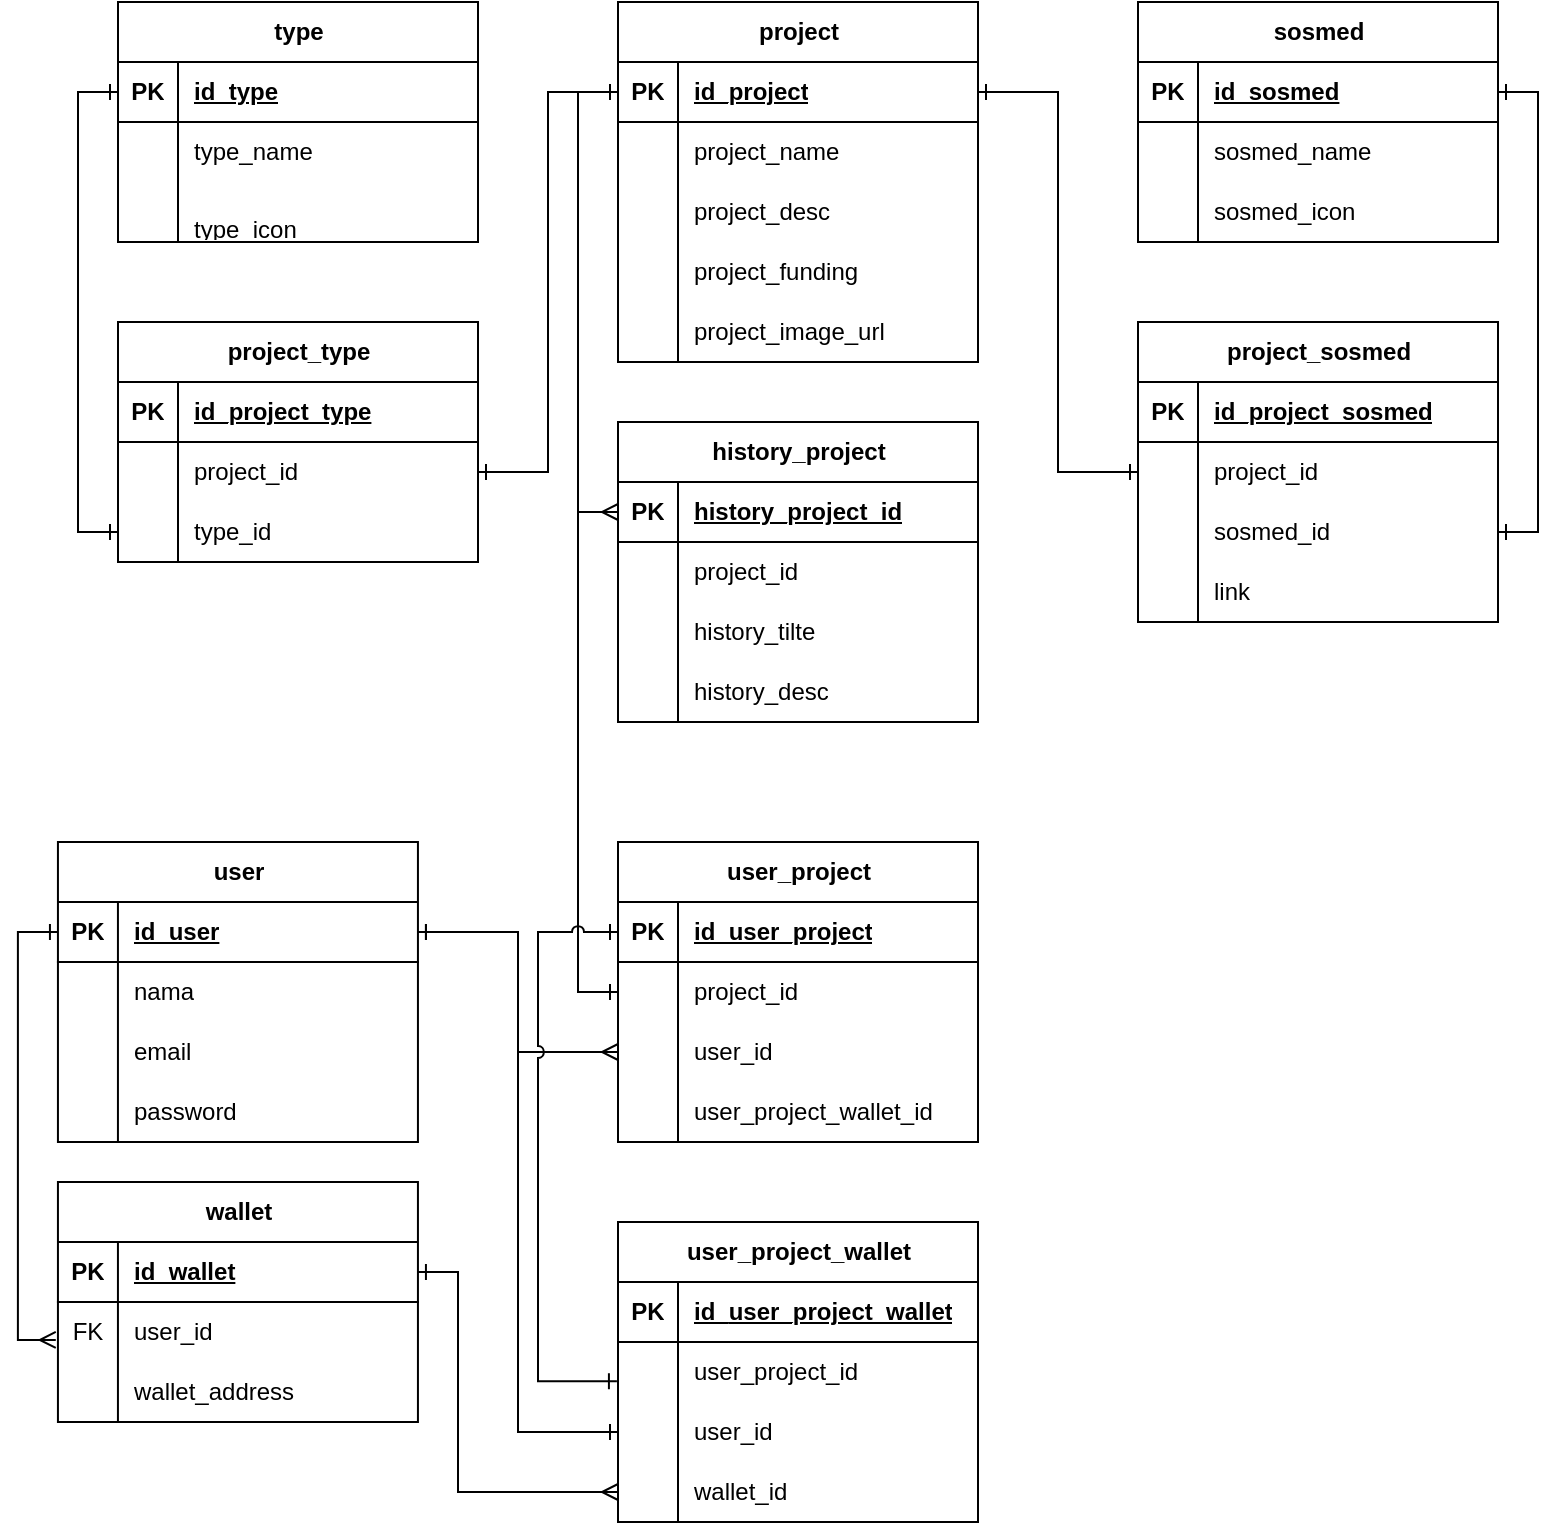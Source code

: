 <mxfile version="26.1.1">
  <diagram name="Halaman-1" id="tzuU3i71AYvVyrDE56m-">
    <mxGraphModel dx="3703" dy="1054" grid="1" gridSize="10" guides="1" tooltips="1" connect="1" arrows="1" fold="1" page="1" pageScale="1" pageWidth="827" pageHeight="1169" math="0" shadow="0">
      <root>
        <mxCell id="0" />
        <mxCell id="1" parent="0" />
        <mxCell id="-8yF8mF5HkJIsTYAXieN-9" value="user" style="shape=table;startSize=30;container=1;collapsible=1;childLayout=tableLayout;fixedRows=1;rowLines=0;fontStyle=1;align=center;resizeLast=1;html=1;" vertex="1" parent="1">
          <mxGeometry x="-970.03" y="460" width="180" height="150" as="geometry" />
        </mxCell>
        <mxCell id="-8yF8mF5HkJIsTYAXieN-10" value="" style="shape=tableRow;horizontal=0;startSize=0;swimlaneHead=0;swimlaneBody=0;fillColor=none;collapsible=0;dropTarget=0;points=[[0,0.5],[1,0.5]];portConstraint=eastwest;top=0;left=0;right=0;bottom=1;" vertex="1" parent="-8yF8mF5HkJIsTYAXieN-9">
          <mxGeometry y="30" width="180" height="30" as="geometry" />
        </mxCell>
        <mxCell id="-8yF8mF5HkJIsTYAXieN-11" value="PK" style="shape=partialRectangle;connectable=0;fillColor=none;top=0;left=0;bottom=0;right=0;fontStyle=1;overflow=hidden;whiteSpace=wrap;html=1;" vertex="1" parent="-8yF8mF5HkJIsTYAXieN-10">
          <mxGeometry width="30" height="30" as="geometry">
            <mxRectangle width="30" height="30" as="alternateBounds" />
          </mxGeometry>
        </mxCell>
        <mxCell id="-8yF8mF5HkJIsTYAXieN-12" value="id_user" style="shape=partialRectangle;connectable=0;fillColor=none;top=0;left=0;bottom=0;right=0;align=left;spacingLeft=6;fontStyle=5;overflow=hidden;whiteSpace=wrap;html=1;" vertex="1" parent="-8yF8mF5HkJIsTYAXieN-10">
          <mxGeometry x="30" width="150" height="30" as="geometry">
            <mxRectangle width="150" height="30" as="alternateBounds" />
          </mxGeometry>
        </mxCell>
        <mxCell id="-8yF8mF5HkJIsTYAXieN-13" value="" style="shape=tableRow;horizontal=0;startSize=0;swimlaneHead=0;swimlaneBody=0;fillColor=none;collapsible=0;dropTarget=0;points=[[0,0.5],[1,0.5]];portConstraint=eastwest;top=0;left=0;right=0;bottom=0;" vertex="1" parent="-8yF8mF5HkJIsTYAXieN-9">
          <mxGeometry y="60" width="180" height="30" as="geometry" />
        </mxCell>
        <mxCell id="-8yF8mF5HkJIsTYAXieN-14" value="" style="shape=partialRectangle;connectable=0;fillColor=none;top=0;left=0;bottom=0;right=0;editable=1;overflow=hidden;whiteSpace=wrap;html=1;" vertex="1" parent="-8yF8mF5HkJIsTYAXieN-13">
          <mxGeometry width="30" height="30" as="geometry">
            <mxRectangle width="30" height="30" as="alternateBounds" />
          </mxGeometry>
        </mxCell>
        <mxCell id="-8yF8mF5HkJIsTYAXieN-15" value="nama" style="shape=partialRectangle;connectable=0;fillColor=none;top=0;left=0;bottom=0;right=0;align=left;spacingLeft=6;overflow=hidden;whiteSpace=wrap;html=1;" vertex="1" parent="-8yF8mF5HkJIsTYAXieN-13">
          <mxGeometry x="30" width="150" height="30" as="geometry">
            <mxRectangle width="150" height="30" as="alternateBounds" />
          </mxGeometry>
        </mxCell>
        <mxCell id="-8yF8mF5HkJIsTYAXieN-16" value="" style="shape=tableRow;horizontal=0;startSize=0;swimlaneHead=0;swimlaneBody=0;fillColor=none;collapsible=0;dropTarget=0;points=[[0,0.5],[1,0.5]];portConstraint=eastwest;top=0;left=0;right=0;bottom=0;" vertex="1" parent="-8yF8mF5HkJIsTYAXieN-9">
          <mxGeometry y="90" width="180" height="30" as="geometry" />
        </mxCell>
        <mxCell id="-8yF8mF5HkJIsTYAXieN-17" value="" style="shape=partialRectangle;connectable=0;fillColor=none;top=0;left=0;bottom=0;right=0;editable=1;overflow=hidden;whiteSpace=wrap;html=1;" vertex="1" parent="-8yF8mF5HkJIsTYAXieN-16">
          <mxGeometry width="30" height="30" as="geometry">
            <mxRectangle width="30" height="30" as="alternateBounds" />
          </mxGeometry>
        </mxCell>
        <mxCell id="-8yF8mF5HkJIsTYAXieN-18" value="email" style="shape=partialRectangle;connectable=0;fillColor=none;top=0;left=0;bottom=0;right=0;align=left;spacingLeft=6;overflow=hidden;whiteSpace=wrap;html=1;" vertex="1" parent="-8yF8mF5HkJIsTYAXieN-16">
          <mxGeometry x="30" width="150" height="30" as="geometry">
            <mxRectangle width="150" height="30" as="alternateBounds" />
          </mxGeometry>
        </mxCell>
        <mxCell id="-8yF8mF5HkJIsTYAXieN-19" value="" style="shape=tableRow;horizontal=0;startSize=0;swimlaneHead=0;swimlaneBody=0;fillColor=none;collapsible=0;dropTarget=0;points=[[0,0.5],[1,0.5]];portConstraint=eastwest;top=0;left=0;right=0;bottom=0;" vertex="1" parent="-8yF8mF5HkJIsTYAXieN-9">
          <mxGeometry y="120" width="180" height="30" as="geometry" />
        </mxCell>
        <mxCell id="-8yF8mF5HkJIsTYAXieN-20" value="" style="shape=partialRectangle;connectable=0;fillColor=none;top=0;left=0;bottom=0;right=0;editable=1;overflow=hidden;whiteSpace=wrap;html=1;" vertex="1" parent="-8yF8mF5HkJIsTYAXieN-19">
          <mxGeometry width="30" height="30" as="geometry">
            <mxRectangle width="30" height="30" as="alternateBounds" />
          </mxGeometry>
        </mxCell>
        <mxCell id="-8yF8mF5HkJIsTYAXieN-21" value="password" style="shape=partialRectangle;connectable=0;fillColor=none;top=0;left=0;bottom=0;right=0;align=left;spacingLeft=6;overflow=hidden;whiteSpace=wrap;html=1;" vertex="1" parent="-8yF8mF5HkJIsTYAXieN-19">
          <mxGeometry x="30" width="150" height="30" as="geometry">
            <mxRectangle width="150" height="30" as="alternateBounds" />
          </mxGeometry>
        </mxCell>
        <mxCell id="-8yF8mF5HkJIsTYAXieN-48" value="history_project" style="shape=table;startSize=30;container=1;collapsible=1;childLayout=tableLayout;fixedRows=1;rowLines=0;fontStyle=1;align=center;resizeLast=1;html=1;" vertex="1" parent="1">
          <mxGeometry x="-690" y="250" width="180" height="150" as="geometry" />
        </mxCell>
        <mxCell id="-8yF8mF5HkJIsTYAXieN-49" value="" style="shape=tableRow;horizontal=0;startSize=0;swimlaneHead=0;swimlaneBody=0;fillColor=none;collapsible=0;dropTarget=0;points=[[0,0.5],[1,0.5]];portConstraint=eastwest;top=0;left=0;right=0;bottom=1;" vertex="1" parent="-8yF8mF5HkJIsTYAXieN-48">
          <mxGeometry y="30" width="180" height="30" as="geometry" />
        </mxCell>
        <mxCell id="-8yF8mF5HkJIsTYAXieN-50" value="PK" style="shape=partialRectangle;connectable=0;fillColor=none;top=0;left=0;bottom=0;right=0;fontStyle=1;overflow=hidden;whiteSpace=wrap;html=1;" vertex="1" parent="-8yF8mF5HkJIsTYAXieN-49">
          <mxGeometry width="30" height="30" as="geometry">
            <mxRectangle width="30" height="30" as="alternateBounds" />
          </mxGeometry>
        </mxCell>
        <mxCell id="-8yF8mF5HkJIsTYAXieN-51" value="history_project_id" style="shape=partialRectangle;connectable=0;fillColor=none;top=0;left=0;bottom=0;right=0;align=left;spacingLeft=6;fontStyle=5;overflow=hidden;whiteSpace=wrap;html=1;" vertex="1" parent="-8yF8mF5HkJIsTYAXieN-49">
          <mxGeometry x="30" width="150" height="30" as="geometry">
            <mxRectangle width="150" height="30" as="alternateBounds" />
          </mxGeometry>
        </mxCell>
        <mxCell id="-8yF8mF5HkJIsTYAXieN-52" value="" style="shape=tableRow;horizontal=0;startSize=0;swimlaneHead=0;swimlaneBody=0;fillColor=none;collapsible=0;dropTarget=0;points=[[0,0.5],[1,0.5]];portConstraint=eastwest;top=0;left=0;right=0;bottom=0;" vertex="1" parent="-8yF8mF5HkJIsTYAXieN-48">
          <mxGeometry y="60" width="180" height="30" as="geometry" />
        </mxCell>
        <mxCell id="-8yF8mF5HkJIsTYAXieN-53" value="" style="shape=partialRectangle;connectable=0;fillColor=none;top=0;left=0;bottom=0;right=0;editable=1;overflow=hidden;whiteSpace=wrap;html=1;" vertex="1" parent="-8yF8mF5HkJIsTYAXieN-52">
          <mxGeometry width="30" height="30" as="geometry">
            <mxRectangle width="30" height="30" as="alternateBounds" />
          </mxGeometry>
        </mxCell>
        <mxCell id="-8yF8mF5HkJIsTYAXieN-54" value="project_id" style="shape=partialRectangle;connectable=0;fillColor=none;top=0;left=0;bottom=0;right=0;align=left;spacingLeft=6;overflow=hidden;whiteSpace=wrap;html=1;" vertex="1" parent="-8yF8mF5HkJIsTYAXieN-52">
          <mxGeometry x="30" width="150" height="30" as="geometry">
            <mxRectangle width="150" height="30" as="alternateBounds" />
          </mxGeometry>
        </mxCell>
        <mxCell id="-8yF8mF5HkJIsTYAXieN-55" value="" style="shape=tableRow;horizontal=0;startSize=0;swimlaneHead=0;swimlaneBody=0;fillColor=none;collapsible=0;dropTarget=0;points=[[0,0.5],[1,0.5]];portConstraint=eastwest;top=0;left=0;right=0;bottom=0;" vertex="1" parent="-8yF8mF5HkJIsTYAXieN-48">
          <mxGeometry y="90" width="180" height="30" as="geometry" />
        </mxCell>
        <mxCell id="-8yF8mF5HkJIsTYAXieN-56" value="" style="shape=partialRectangle;connectable=0;fillColor=none;top=0;left=0;bottom=0;right=0;editable=1;overflow=hidden;whiteSpace=wrap;html=1;" vertex="1" parent="-8yF8mF5HkJIsTYAXieN-55">
          <mxGeometry width="30" height="30" as="geometry">
            <mxRectangle width="30" height="30" as="alternateBounds" />
          </mxGeometry>
        </mxCell>
        <mxCell id="-8yF8mF5HkJIsTYAXieN-57" value="history_tilte" style="shape=partialRectangle;connectable=0;fillColor=none;top=0;left=0;bottom=0;right=0;align=left;spacingLeft=6;overflow=hidden;whiteSpace=wrap;html=1;" vertex="1" parent="-8yF8mF5HkJIsTYAXieN-55">
          <mxGeometry x="30" width="150" height="30" as="geometry">
            <mxRectangle width="150" height="30" as="alternateBounds" />
          </mxGeometry>
        </mxCell>
        <mxCell id="-8yF8mF5HkJIsTYAXieN-58" value="" style="shape=tableRow;horizontal=0;startSize=0;swimlaneHead=0;swimlaneBody=0;fillColor=none;collapsible=0;dropTarget=0;points=[[0,0.5],[1,0.5]];portConstraint=eastwest;top=0;left=0;right=0;bottom=0;" vertex="1" parent="-8yF8mF5HkJIsTYAXieN-48">
          <mxGeometry y="120" width="180" height="30" as="geometry" />
        </mxCell>
        <mxCell id="-8yF8mF5HkJIsTYAXieN-59" value="" style="shape=partialRectangle;connectable=0;fillColor=none;top=0;left=0;bottom=0;right=0;editable=1;overflow=hidden;whiteSpace=wrap;html=1;" vertex="1" parent="-8yF8mF5HkJIsTYAXieN-58">
          <mxGeometry width="30" height="30" as="geometry">
            <mxRectangle width="30" height="30" as="alternateBounds" />
          </mxGeometry>
        </mxCell>
        <mxCell id="-8yF8mF5HkJIsTYAXieN-60" value="history_desc" style="shape=partialRectangle;connectable=0;fillColor=none;top=0;left=0;bottom=0;right=0;align=left;spacingLeft=6;overflow=hidden;whiteSpace=wrap;html=1;" vertex="1" parent="-8yF8mF5HkJIsTYAXieN-58">
          <mxGeometry x="30" width="150" height="30" as="geometry">
            <mxRectangle width="150" height="30" as="alternateBounds" />
          </mxGeometry>
        </mxCell>
        <mxCell id="-8yF8mF5HkJIsTYAXieN-61" style="edgeStyle=orthogonalEdgeStyle;rounded=0;orthogonalLoop=1;jettySize=auto;html=1;entryX=-0.006;entryY=0.633;entryDx=0;entryDy=0;entryPerimeter=0;startArrow=ERone;startFill=0;endArrow=ERmany;endFill=0;" edge="1" parent="1" source="-8yF8mF5HkJIsTYAXieN-10" target="-8yF8mF5HkJIsTYAXieN-26">
          <mxGeometry relative="1" as="geometry">
            <Array as="points">
              <mxPoint x="-990.03" y="505" />
              <mxPoint x="-990.03" y="709" />
            </Array>
          </mxGeometry>
        </mxCell>
        <mxCell id="-8yF8mF5HkJIsTYAXieN-22" value="wallet" style="shape=table;startSize=30;container=1;collapsible=1;childLayout=tableLayout;fixedRows=1;rowLines=0;fontStyle=1;align=center;resizeLast=1;html=1;" vertex="1" parent="1">
          <mxGeometry x="-970.03" y="630" width="180" height="120" as="geometry" />
        </mxCell>
        <mxCell id="-8yF8mF5HkJIsTYAXieN-23" value="" style="shape=tableRow;horizontal=0;startSize=0;swimlaneHead=0;swimlaneBody=0;fillColor=none;collapsible=0;dropTarget=0;points=[[0,0.5],[1,0.5]];portConstraint=eastwest;top=0;left=0;right=0;bottom=1;" vertex="1" parent="-8yF8mF5HkJIsTYAXieN-22">
          <mxGeometry y="30" width="180" height="30" as="geometry" />
        </mxCell>
        <mxCell id="-8yF8mF5HkJIsTYAXieN-24" value="PK" style="shape=partialRectangle;connectable=0;fillColor=none;top=0;left=0;bottom=0;right=0;fontStyle=1;overflow=hidden;whiteSpace=wrap;html=1;" vertex="1" parent="-8yF8mF5HkJIsTYAXieN-23">
          <mxGeometry width="30" height="30" as="geometry">
            <mxRectangle width="30" height="30" as="alternateBounds" />
          </mxGeometry>
        </mxCell>
        <mxCell id="-8yF8mF5HkJIsTYAXieN-25" value="id_wallet" style="shape=partialRectangle;connectable=0;fillColor=none;top=0;left=0;bottom=0;right=0;align=left;spacingLeft=6;fontStyle=5;overflow=hidden;whiteSpace=wrap;html=1;" vertex="1" parent="-8yF8mF5HkJIsTYAXieN-23">
          <mxGeometry x="30" width="150" height="30" as="geometry">
            <mxRectangle width="150" height="30" as="alternateBounds" />
          </mxGeometry>
        </mxCell>
        <mxCell id="-8yF8mF5HkJIsTYAXieN-26" value="" style="shape=tableRow;horizontal=0;startSize=0;swimlaneHead=0;swimlaneBody=0;fillColor=none;collapsible=0;dropTarget=0;points=[[0,0.5],[1,0.5]];portConstraint=eastwest;top=0;left=0;right=0;bottom=0;" vertex="1" parent="-8yF8mF5HkJIsTYAXieN-22">
          <mxGeometry y="60" width="180" height="30" as="geometry" />
        </mxCell>
        <mxCell id="-8yF8mF5HkJIsTYAXieN-27" value="FK" style="shape=partialRectangle;connectable=0;fillColor=none;top=0;left=0;bottom=0;right=0;editable=1;overflow=hidden;whiteSpace=wrap;html=1;" vertex="1" parent="-8yF8mF5HkJIsTYAXieN-26">
          <mxGeometry width="30" height="30" as="geometry">
            <mxRectangle width="30" height="30" as="alternateBounds" />
          </mxGeometry>
        </mxCell>
        <mxCell id="-8yF8mF5HkJIsTYAXieN-28" value="user_id" style="shape=partialRectangle;connectable=0;fillColor=none;top=0;left=0;bottom=0;right=0;align=left;spacingLeft=6;overflow=hidden;whiteSpace=wrap;html=1;" vertex="1" parent="-8yF8mF5HkJIsTYAXieN-26">
          <mxGeometry x="30" width="150" height="30" as="geometry">
            <mxRectangle width="150" height="30" as="alternateBounds" />
          </mxGeometry>
        </mxCell>
        <mxCell id="-8yF8mF5HkJIsTYAXieN-29" value="" style="shape=tableRow;horizontal=0;startSize=0;swimlaneHead=0;swimlaneBody=0;fillColor=none;collapsible=0;dropTarget=0;points=[[0,0.5],[1,0.5]];portConstraint=eastwest;top=0;left=0;right=0;bottom=0;" vertex="1" parent="-8yF8mF5HkJIsTYAXieN-22">
          <mxGeometry y="90" width="180" height="30" as="geometry" />
        </mxCell>
        <mxCell id="-8yF8mF5HkJIsTYAXieN-30" value="" style="shape=partialRectangle;connectable=0;fillColor=none;top=0;left=0;bottom=0;right=0;editable=1;overflow=hidden;whiteSpace=wrap;html=1;" vertex="1" parent="-8yF8mF5HkJIsTYAXieN-29">
          <mxGeometry width="30" height="30" as="geometry">
            <mxRectangle width="30" height="30" as="alternateBounds" />
          </mxGeometry>
        </mxCell>
        <mxCell id="-8yF8mF5HkJIsTYAXieN-31" value="wallet_address" style="shape=partialRectangle;connectable=0;fillColor=none;top=0;left=0;bottom=0;right=0;align=left;spacingLeft=6;overflow=hidden;whiteSpace=wrap;html=1;" vertex="1" parent="-8yF8mF5HkJIsTYAXieN-29">
          <mxGeometry x="30" width="150" height="30" as="geometry">
            <mxRectangle width="150" height="30" as="alternateBounds" />
          </mxGeometry>
        </mxCell>
        <mxCell id="-8yF8mF5HkJIsTYAXieN-62" value="user_project" style="shape=table;startSize=30;container=1;collapsible=1;childLayout=tableLayout;fixedRows=1;rowLines=0;fontStyle=1;align=center;resizeLast=1;html=1;" vertex="1" parent="1">
          <mxGeometry x="-690" y="460" width="180" height="150" as="geometry" />
        </mxCell>
        <mxCell id="-8yF8mF5HkJIsTYAXieN-63" value="" style="shape=tableRow;horizontal=0;startSize=0;swimlaneHead=0;swimlaneBody=0;fillColor=none;collapsible=0;dropTarget=0;points=[[0,0.5],[1,0.5]];portConstraint=eastwest;top=0;left=0;right=0;bottom=1;" vertex="1" parent="-8yF8mF5HkJIsTYAXieN-62">
          <mxGeometry y="30" width="180" height="30" as="geometry" />
        </mxCell>
        <mxCell id="-8yF8mF5HkJIsTYAXieN-64" value="PK" style="shape=partialRectangle;connectable=0;fillColor=none;top=0;left=0;bottom=0;right=0;fontStyle=1;overflow=hidden;whiteSpace=wrap;html=1;" vertex="1" parent="-8yF8mF5HkJIsTYAXieN-63">
          <mxGeometry width="30" height="30" as="geometry">
            <mxRectangle width="30" height="30" as="alternateBounds" />
          </mxGeometry>
        </mxCell>
        <mxCell id="-8yF8mF5HkJIsTYAXieN-65" value="id_user_project" style="shape=partialRectangle;connectable=0;fillColor=none;top=0;left=0;bottom=0;right=0;align=left;spacingLeft=6;fontStyle=5;overflow=hidden;whiteSpace=wrap;html=1;" vertex="1" parent="-8yF8mF5HkJIsTYAXieN-63">
          <mxGeometry x="30" width="150" height="30" as="geometry">
            <mxRectangle width="150" height="30" as="alternateBounds" />
          </mxGeometry>
        </mxCell>
        <mxCell id="-8yF8mF5HkJIsTYAXieN-66" value="" style="shape=tableRow;horizontal=0;startSize=0;swimlaneHead=0;swimlaneBody=0;fillColor=none;collapsible=0;dropTarget=0;points=[[0,0.5],[1,0.5]];portConstraint=eastwest;top=0;left=0;right=0;bottom=0;" vertex="1" parent="-8yF8mF5HkJIsTYAXieN-62">
          <mxGeometry y="60" width="180" height="30" as="geometry" />
        </mxCell>
        <mxCell id="-8yF8mF5HkJIsTYAXieN-67" value="" style="shape=partialRectangle;connectable=0;fillColor=none;top=0;left=0;bottom=0;right=0;editable=1;overflow=hidden;whiteSpace=wrap;html=1;" vertex="1" parent="-8yF8mF5HkJIsTYAXieN-66">
          <mxGeometry width="30" height="30" as="geometry">
            <mxRectangle width="30" height="30" as="alternateBounds" />
          </mxGeometry>
        </mxCell>
        <mxCell id="-8yF8mF5HkJIsTYAXieN-68" value="project_id" style="shape=partialRectangle;connectable=0;fillColor=none;top=0;left=0;bottom=0;right=0;align=left;spacingLeft=6;overflow=hidden;whiteSpace=wrap;html=1;" vertex="1" parent="-8yF8mF5HkJIsTYAXieN-66">
          <mxGeometry x="30" width="150" height="30" as="geometry">
            <mxRectangle width="150" height="30" as="alternateBounds" />
          </mxGeometry>
        </mxCell>
        <mxCell id="-8yF8mF5HkJIsTYAXieN-69" value="" style="shape=tableRow;horizontal=0;startSize=0;swimlaneHead=0;swimlaneBody=0;fillColor=none;collapsible=0;dropTarget=0;points=[[0,0.5],[1,0.5]];portConstraint=eastwest;top=0;left=0;right=0;bottom=0;" vertex="1" parent="-8yF8mF5HkJIsTYAXieN-62">
          <mxGeometry y="90" width="180" height="30" as="geometry" />
        </mxCell>
        <mxCell id="-8yF8mF5HkJIsTYAXieN-70" value="" style="shape=partialRectangle;connectable=0;fillColor=none;top=0;left=0;bottom=0;right=0;editable=1;overflow=hidden;whiteSpace=wrap;html=1;" vertex="1" parent="-8yF8mF5HkJIsTYAXieN-69">
          <mxGeometry width="30" height="30" as="geometry">
            <mxRectangle width="30" height="30" as="alternateBounds" />
          </mxGeometry>
        </mxCell>
        <mxCell id="-8yF8mF5HkJIsTYAXieN-71" value="user_id" style="shape=partialRectangle;connectable=0;fillColor=none;top=0;left=0;bottom=0;right=0;align=left;spacingLeft=6;overflow=hidden;whiteSpace=wrap;html=1;" vertex="1" parent="-8yF8mF5HkJIsTYAXieN-69">
          <mxGeometry x="30" width="150" height="30" as="geometry">
            <mxRectangle width="150" height="30" as="alternateBounds" />
          </mxGeometry>
        </mxCell>
        <mxCell id="-8yF8mF5HkJIsTYAXieN-72" value="" style="shape=tableRow;horizontal=0;startSize=0;swimlaneHead=0;swimlaneBody=0;fillColor=none;collapsible=0;dropTarget=0;points=[[0,0.5],[1,0.5]];portConstraint=eastwest;top=0;left=0;right=0;bottom=0;" vertex="1" parent="-8yF8mF5HkJIsTYAXieN-62">
          <mxGeometry y="120" width="180" height="30" as="geometry" />
        </mxCell>
        <mxCell id="-8yF8mF5HkJIsTYAXieN-73" value="" style="shape=partialRectangle;connectable=0;fillColor=none;top=0;left=0;bottom=0;right=0;editable=1;overflow=hidden;whiteSpace=wrap;html=1;" vertex="1" parent="-8yF8mF5HkJIsTYAXieN-72">
          <mxGeometry width="30" height="30" as="geometry">
            <mxRectangle width="30" height="30" as="alternateBounds" />
          </mxGeometry>
        </mxCell>
        <mxCell id="-8yF8mF5HkJIsTYAXieN-74" value="&lt;span style=&quot;text-align: center; text-wrap-mode: nowrap;&quot;&gt;user_project_wallet_id&lt;/span&gt;" style="shape=partialRectangle;connectable=0;fillColor=none;top=0;left=0;bottom=0;right=0;align=left;spacingLeft=6;overflow=hidden;whiteSpace=wrap;html=1;" vertex="1" parent="-8yF8mF5HkJIsTYAXieN-72">
          <mxGeometry x="30" width="150" height="30" as="geometry">
            <mxRectangle width="150" height="30" as="alternateBounds" />
          </mxGeometry>
        </mxCell>
        <mxCell id="-8yF8mF5HkJIsTYAXieN-75" value="type" style="shape=table;startSize=30;container=1;collapsible=1;childLayout=tableLayout;fixedRows=1;rowLines=0;fontStyle=1;align=center;resizeLast=1;html=1;" vertex="1" parent="1">
          <mxGeometry x="-940" y="40" width="180" height="120" as="geometry" />
        </mxCell>
        <mxCell id="-8yF8mF5HkJIsTYAXieN-76" value="" style="shape=tableRow;horizontal=0;startSize=0;swimlaneHead=0;swimlaneBody=0;fillColor=none;collapsible=0;dropTarget=0;points=[[0,0.5],[1,0.5]];portConstraint=eastwest;top=0;left=0;right=0;bottom=1;" vertex="1" parent="-8yF8mF5HkJIsTYAXieN-75">
          <mxGeometry y="30" width="180" height="30" as="geometry" />
        </mxCell>
        <mxCell id="-8yF8mF5HkJIsTYAXieN-77" value="PK" style="shape=partialRectangle;connectable=0;fillColor=none;top=0;left=0;bottom=0;right=0;fontStyle=1;overflow=hidden;whiteSpace=wrap;html=1;" vertex="1" parent="-8yF8mF5HkJIsTYAXieN-76">
          <mxGeometry width="30" height="30" as="geometry">
            <mxRectangle width="30" height="30" as="alternateBounds" />
          </mxGeometry>
        </mxCell>
        <mxCell id="-8yF8mF5HkJIsTYAXieN-78" value="id_type" style="shape=partialRectangle;connectable=0;fillColor=none;top=0;left=0;bottom=0;right=0;align=left;spacingLeft=6;fontStyle=5;overflow=hidden;whiteSpace=wrap;html=1;" vertex="1" parent="-8yF8mF5HkJIsTYAXieN-76">
          <mxGeometry x="30" width="150" height="30" as="geometry">
            <mxRectangle width="150" height="30" as="alternateBounds" />
          </mxGeometry>
        </mxCell>
        <mxCell id="-8yF8mF5HkJIsTYAXieN-79" value="" style="shape=tableRow;horizontal=0;startSize=0;swimlaneHead=0;swimlaneBody=0;fillColor=none;collapsible=0;dropTarget=0;points=[[0,0.5],[1,0.5]];portConstraint=eastwest;top=0;left=0;right=0;bottom=0;" vertex="1" parent="-8yF8mF5HkJIsTYAXieN-75">
          <mxGeometry y="60" width="180" height="30" as="geometry" />
        </mxCell>
        <mxCell id="-8yF8mF5HkJIsTYAXieN-80" value="" style="shape=partialRectangle;connectable=0;fillColor=none;top=0;left=0;bottom=0;right=0;editable=1;overflow=hidden;whiteSpace=wrap;html=1;" vertex="1" parent="-8yF8mF5HkJIsTYAXieN-79">
          <mxGeometry width="30" height="30" as="geometry">
            <mxRectangle width="30" height="30" as="alternateBounds" />
          </mxGeometry>
        </mxCell>
        <mxCell id="-8yF8mF5HkJIsTYAXieN-81" value="type_name" style="shape=partialRectangle;connectable=0;fillColor=none;top=0;left=0;bottom=0;right=0;align=left;spacingLeft=6;overflow=hidden;whiteSpace=wrap;html=1;" vertex="1" parent="-8yF8mF5HkJIsTYAXieN-79">
          <mxGeometry x="30" width="150" height="30" as="geometry">
            <mxRectangle width="150" height="30" as="alternateBounds" />
          </mxGeometry>
        </mxCell>
        <mxCell id="-8yF8mF5HkJIsTYAXieN-82" value="" style="shape=tableRow;horizontal=0;startSize=0;swimlaneHead=0;swimlaneBody=0;fillColor=none;collapsible=0;dropTarget=0;points=[[0,0.5],[1,0.5]];portConstraint=eastwest;top=0;left=0;right=0;bottom=0;" vertex="1" parent="-8yF8mF5HkJIsTYAXieN-75">
          <mxGeometry y="90" width="180" height="30" as="geometry" />
        </mxCell>
        <mxCell id="-8yF8mF5HkJIsTYAXieN-83" value="" style="shape=partialRectangle;connectable=0;fillColor=none;top=0;left=0;bottom=0;right=0;editable=1;overflow=hidden;whiteSpace=wrap;html=1;" vertex="1" parent="-8yF8mF5HkJIsTYAXieN-82">
          <mxGeometry width="30" height="30" as="geometry">
            <mxRectangle width="30" height="30" as="alternateBounds" />
          </mxGeometry>
        </mxCell>
        <mxCell id="-8yF8mF5HkJIsTYAXieN-84" value="&lt;div&gt;&lt;br&gt;&lt;/div&gt;type_icon" style="shape=partialRectangle;connectable=0;fillColor=none;top=0;left=0;bottom=0;right=0;align=left;spacingLeft=6;overflow=hidden;whiteSpace=wrap;html=1;" vertex="1" parent="-8yF8mF5HkJIsTYAXieN-82">
          <mxGeometry x="30" width="150" height="30" as="geometry">
            <mxRectangle width="150" height="30" as="alternateBounds" />
          </mxGeometry>
        </mxCell>
        <mxCell id="-8yF8mF5HkJIsTYAXieN-35" value="project" style="shape=table;startSize=30;container=1;collapsible=1;childLayout=tableLayout;fixedRows=1;rowLines=0;fontStyle=1;align=center;resizeLast=1;html=1;" vertex="1" parent="1">
          <mxGeometry x="-690" y="40" width="180" height="180" as="geometry" />
        </mxCell>
        <mxCell id="-8yF8mF5HkJIsTYAXieN-36" value="" style="shape=tableRow;horizontal=0;startSize=0;swimlaneHead=0;swimlaneBody=0;fillColor=none;collapsible=0;dropTarget=0;points=[[0,0.5],[1,0.5]];portConstraint=eastwest;top=0;left=0;right=0;bottom=1;" vertex="1" parent="-8yF8mF5HkJIsTYAXieN-35">
          <mxGeometry y="30" width="180" height="30" as="geometry" />
        </mxCell>
        <mxCell id="-8yF8mF5HkJIsTYAXieN-37" value="PK" style="shape=partialRectangle;connectable=0;fillColor=none;top=0;left=0;bottom=0;right=0;fontStyle=1;overflow=hidden;whiteSpace=wrap;html=1;" vertex="1" parent="-8yF8mF5HkJIsTYAXieN-36">
          <mxGeometry width="30" height="30" as="geometry">
            <mxRectangle width="30" height="30" as="alternateBounds" />
          </mxGeometry>
        </mxCell>
        <mxCell id="-8yF8mF5HkJIsTYAXieN-38" value="id_project" style="shape=partialRectangle;connectable=0;fillColor=none;top=0;left=0;bottom=0;right=0;align=left;spacingLeft=6;fontStyle=5;overflow=hidden;whiteSpace=wrap;html=1;" vertex="1" parent="-8yF8mF5HkJIsTYAXieN-36">
          <mxGeometry x="30" width="150" height="30" as="geometry">
            <mxRectangle width="150" height="30" as="alternateBounds" />
          </mxGeometry>
        </mxCell>
        <mxCell id="-8yF8mF5HkJIsTYAXieN-39" value="" style="shape=tableRow;horizontal=0;startSize=0;swimlaneHead=0;swimlaneBody=0;fillColor=none;collapsible=0;dropTarget=0;points=[[0,0.5],[1,0.5]];portConstraint=eastwest;top=0;left=0;right=0;bottom=0;" vertex="1" parent="-8yF8mF5HkJIsTYAXieN-35">
          <mxGeometry y="60" width="180" height="30" as="geometry" />
        </mxCell>
        <mxCell id="-8yF8mF5HkJIsTYAXieN-40" value="" style="shape=partialRectangle;connectable=0;fillColor=none;top=0;left=0;bottom=0;right=0;editable=1;overflow=hidden;whiteSpace=wrap;html=1;" vertex="1" parent="-8yF8mF5HkJIsTYAXieN-39">
          <mxGeometry width="30" height="30" as="geometry">
            <mxRectangle width="30" height="30" as="alternateBounds" />
          </mxGeometry>
        </mxCell>
        <mxCell id="-8yF8mF5HkJIsTYAXieN-41" value="project_name" style="shape=partialRectangle;connectable=0;fillColor=none;top=0;left=0;bottom=0;right=0;align=left;spacingLeft=6;overflow=hidden;whiteSpace=wrap;html=1;" vertex="1" parent="-8yF8mF5HkJIsTYAXieN-39">
          <mxGeometry x="30" width="150" height="30" as="geometry">
            <mxRectangle width="150" height="30" as="alternateBounds" />
          </mxGeometry>
        </mxCell>
        <mxCell id="-8yF8mF5HkJIsTYAXieN-147" value="" style="shape=tableRow;horizontal=0;startSize=0;swimlaneHead=0;swimlaneBody=0;fillColor=none;collapsible=0;dropTarget=0;points=[[0,0.5],[1,0.5]];portConstraint=eastwest;top=0;left=0;right=0;bottom=0;" vertex="1" parent="-8yF8mF5HkJIsTYAXieN-35">
          <mxGeometry y="90" width="180" height="30" as="geometry" />
        </mxCell>
        <mxCell id="-8yF8mF5HkJIsTYAXieN-148" value="" style="shape=partialRectangle;connectable=0;fillColor=none;top=0;left=0;bottom=0;right=0;editable=1;overflow=hidden;whiteSpace=wrap;html=1;" vertex="1" parent="-8yF8mF5HkJIsTYAXieN-147">
          <mxGeometry width="30" height="30" as="geometry">
            <mxRectangle width="30" height="30" as="alternateBounds" />
          </mxGeometry>
        </mxCell>
        <mxCell id="-8yF8mF5HkJIsTYAXieN-149" value="project_desc" style="shape=partialRectangle;connectable=0;fillColor=none;top=0;left=0;bottom=0;right=0;align=left;spacingLeft=6;overflow=hidden;whiteSpace=wrap;html=1;" vertex="1" parent="-8yF8mF5HkJIsTYAXieN-147">
          <mxGeometry x="30" width="150" height="30" as="geometry">
            <mxRectangle width="150" height="30" as="alternateBounds" />
          </mxGeometry>
        </mxCell>
        <mxCell id="-8yF8mF5HkJIsTYAXieN-45" value="" style="shape=tableRow;horizontal=0;startSize=0;swimlaneHead=0;swimlaneBody=0;fillColor=none;collapsible=0;dropTarget=0;points=[[0,0.5],[1,0.5]];portConstraint=eastwest;top=0;left=0;right=0;bottom=0;" vertex="1" parent="-8yF8mF5HkJIsTYAXieN-35">
          <mxGeometry y="120" width="180" height="30" as="geometry" />
        </mxCell>
        <mxCell id="-8yF8mF5HkJIsTYAXieN-46" value="" style="shape=partialRectangle;connectable=0;fillColor=none;top=0;left=0;bottom=0;right=0;editable=1;overflow=hidden;whiteSpace=wrap;html=1;" vertex="1" parent="-8yF8mF5HkJIsTYAXieN-45">
          <mxGeometry width="30" height="30" as="geometry">
            <mxRectangle width="30" height="30" as="alternateBounds" />
          </mxGeometry>
        </mxCell>
        <mxCell id="-8yF8mF5HkJIsTYAXieN-47" value="project_funding" style="shape=partialRectangle;connectable=0;fillColor=none;top=0;left=0;bottom=0;right=0;align=left;spacingLeft=6;overflow=hidden;whiteSpace=wrap;html=1;" vertex="1" parent="-8yF8mF5HkJIsTYAXieN-45">
          <mxGeometry x="30" width="150" height="30" as="geometry">
            <mxRectangle width="150" height="30" as="alternateBounds" />
          </mxGeometry>
        </mxCell>
        <mxCell id="-8yF8mF5HkJIsTYAXieN-139" value="" style="shape=tableRow;horizontal=0;startSize=0;swimlaneHead=0;swimlaneBody=0;fillColor=none;collapsible=0;dropTarget=0;points=[[0,0.5],[1,0.5]];portConstraint=eastwest;top=0;left=0;right=0;bottom=0;" vertex="1" parent="-8yF8mF5HkJIsTYAXieN-35">
          <mxGeometry y="150" width="180" height="30" as="geometry" />
        </mxCell>
        <mxCell id="-8yF8mF5HkJIsTYAXieN-140" value="" style="shape=partialRectangle;connectable=0;fillColor=none;top=0;left=0;bottom=0;right=0;editable=1;overflow=hidden;whiteSpace=wrap;html=1;" vertex="1" parent="-8yF8mF5HkJIsTYAXieN-139">
          <mxGeometry width="30" height="30" as="geometry">
            <mxRectangle width="30" height="30" as="alternateBounds" />
          </mxGeometry>
        </mxCell>
        <mxCell id="-8yF8mF5HkJIsTYAXieN-141" value="project_image_url" style="shape=partialRectangle;connectable=0;fillColor=none;top=0;left=0;bottom=0;right=0;align=left;spacingLeft=6;overflow=hidden;whiteSpace=wrap;html=1;" vertex="1" parent="-8yF8mF5HkJIsTYAXieN-139">
          <mxGeometry x="30" width="150" height="30" as="geometry">
            <mxRectangle width="150" height="30" as="alternateBounds" />
          </mxGeometry>
        </mxCell>
        <mxCell id="-8yF8mF5HkJIsTYAXieN-88" value="sosmed" style="shape=table;startSize=30;container=1;collapsible=1;childLayout=tableLayout;fixedRows=1;rowLines=0;fontStyle=1;align=center;resizeLast=1;html=1;" vertex="1" parent="1">
          <mxGeometry x="-430" y="40" width="180" height="120" as="geometry" />
        </mxCell>
        <mxCell id="-8yF8mF5HkJIsTYAXieN-89" value="" style="shape=tableRow;horizontal=0;startSize=0;swimlaneHead=0;swimlaneBody=0;fillColor=none;collapsible=0;dropTarget=0;points=[[0,0.5],[1,0.5]];portConstraint=eastwest;top=0;left=0;right=0;bottom=1;" vertex="1" parent="-8yF8mF5HkJIsTYAXieN-88">
          <mxGeometry y="30" width="180" height="30" as="geometry" />
        </mxCell>
        <mxCell id="-8yF8mF5HkJIsTYAXieN-90" value="PK" style="shape=partialRectangle;connectable=0;fillColor=none;top=0;left=0;bottom=0;right=0;fontStyle=1;overflow=hidden;whiteSpace=wrap;html=1;" vertex="1" parent="-8yF8mF5HkJIsTYAXieN-89">
          <mxGeometry width="30" height="30" as="geometry">
            <mxRectangle width="30" height="30" as="alternateBounds" />
          </mxGeometry>
        </mxCell>
        <mxCell id="-8yF8mF5HkJIsTYAXieN-91" value="id_sosmed" style="shape=partialRectangle;connectable=0;fillColor=none;top=0;left=0;bottom=0;right=0;align=left;spacingLeft=6;fontStyle=5;overflow=hidden;whiteSpace=wrap;html=1;" vertex="1" parent="-8yF8mF5HkJIsTYAXieN-89">
          <mxGeometry x="30" width="150" height="30" as="geometry">
            <mxRectangle width="150" height="30" as="alternateBounds" />
          </mxGeometry>
        </mxCell>
        <mxCell id="-8yF8mF5HkJIsTYAXieN-92" value="" style="shape=tableRow;horizontal=0;startSize=0;swimlaneHead=0;swimlaneBody=0;fillColor=none;collapsible=0;dropTarget=0;points=[[0,0.5],[1,0.5]];portConstraint=eastwest;top=0;left=0;right=0;bottom=0;" vertex="1" parent="-8yF8mF5HkJIsTYAXieN-88">
          <mxGeometry y="60" width="180" height="30" as="geometry" />
        </mxCell>
        <mxCell id="-8yF8mF5HkJIsTYAXieN-93" value="" style="shape=partialRectangle;connectable=0;fillColor=none;top=0;left=0;bottom=0;right=0;editable=1;overflow=hidden;whiteSpace=wrap;html=1;" vertex="1" parent="-8yF8mF5HkJIsTYAXieN-92">
          <mxGeometry width="30" height="30" as="geometry">
            <mxRectangle width="30" height="30" as="alternateBounds" />
          </mxGeometry>
        </mxCell>
        <mxCell id="-8yF8mF5HkJIsTYAXieN-94" value="sosmed_name" style="shape=partialRectangle;connectable=0;fillColor=none;top=0;left=0;bottom=0;right=0;align=left;spacingLeft=6;overflow=hidden;whiteSpace=wrap;html=1;" vertex="1" parent="-8yF8mF5HkJIsTYAXieN-92">
          <mxGeometry x="30" width="150" height="30" as="geometry">
            <mxRectangle width="150" height="30" as="alternateBounds" />
          </mxGeometry>
        </mxCell>
        <mxCell id="-8yF8mF5HkJIsTYAXieN-95" value="" style="shape=tableRow;horizontal=0;startSize=0;swimlaneHead=0;swimlaneBody=0;fillColor=none;collapsible=0;dropTarget=0;points=[[0,0.5],[1,0.5]];portConstraint=eastwest;top=0;left=0;right=0;bottom=0;" vertex="1" parent="-8yF8mF5HkJIsTYAXieN-88">
          <mxGeometry y="90" width="180" height="30" as="geometry" />
        </mxCell>
        <mxCell id="-8yF8mF5HkJIsTYAXieN-96" value="" style="shape=partialRectangle;connectable=0;fillColor=none;top=0;left=0;bottom=0;right=0;editable=1;overflow=hidden;whiteSpace=wrap;html=1;" vertex="1" parent="-8yF8mF5HkJIsTYAXieN-95">
          <mxGeometry width="30" height="30" as="geometry">
            <mxRectangle width="30" height="30" as="alternateBounds" />
          </mxGeometry>
        </mxCell>
        <mxCell id="-8yF8mF5HkJIsTYAXieN-97" value="sosmed_icon" style="shape=partialRectangle;connectable=0;fillColor=none;top=0;left=0;bottom=0;right=0;align=left;spacingLeft=6;overflow=hidden;whiteSpace=wrap;html=1;" vertex="1" parent="-8yF8mF5HkJIsTYAXieN-95">
          <mxGeometry x="30" width="150" height="30" as="geometry">
            <mxRectangle width="150" height="30" as="alternateBounds" />
          </mxGeometry>
        </mxCell>
        <mxCell id="-8yF8mF5HkJIsTYAXieN-98" value="project_sosmed" style="shape=table;startSize=30;container=1;collapsible=1;childLayout=tableLayout;fixedRows=1;rowLines=0;fontStyle=1;align=center;resizeLast=1;html=1;" vertex="1" parent="1">
          <mxGeometry x="-430" y="200" width="180" height="150" as="geometry" />
        </mxCell>
        <mxCell id="-8yF8mF5HkJIsTYAXieN-99" value="" style="shape=tableRow;horizontal=0;startSize=0;swimlaneHead=0;swimlaneBody=0;fillColor=none;collapsible=0;dropTarget=0;points=[[0,0.5],[1,0.5]];portConstraint=eastwest;top=0;left=0;right=0;bottom=1;" vertex="1" parent="-8yF8mF5HkJIsTYAXieN-98">
          <mxGeometry y="30" width="180" height="30" as="geometry" />
        </mxCell>
        <mxCell id="-8yF8mF5HkJIsTYAXieN-100" value="PK" style="shape=partialRectangle;connectable=0;fillColor=none;top=0;left=0;bottom=0;right=0;fontStyle=1;overflow=hidden;whiteSpace=wrap;html=1;" vertex="1" parent="-8yF8mF5HkJIsTYAXieN-99">
          <mxGeometry width="30" height="30" as="geometry">
            <mxRectangle width="30" height="30" as="alternateBounds" />
          </mxGeometry>
        </mxCell>
        <mxCell id="-8yF8mF5HkJIsTYAXieN-101" value="id_project_sosmed" style="shape=partialRectangle;connectable=0;fillColor=none;top=0;left=0;bottom=0;right=0;align=left;spacingLeft=6;fontStyle=5;overflow=hidden;whiteSpace=wrap;html=1;" vertex="1" parent="-8yF8mF5HkJIsTYAXieN-99">
          <mxGeometry x="30" width="150" height="30" as="geometry">
            <mxRectangle width="150" height="30" as="alternateBounds" />
          </mxGeometry>
        </mxCell>
        <mxCell id="-8yF8mF5HkJIsTYAXieN-102" value="" style="shape=tableRow;horizontal=0;startSize=0;swimlaneHead=0;swimlaneBody=0;fillColor=none;collapsible=0;dropTarget=0;points=[[0,0.5],[1,0.5]];portConstraint=eastwest;top=0;left=0;right=0;bottom=0;" vertex="1" parent="-8yF8mF5HkJIsTYAXieN-98">
          <mxGeometry y="60" width="180" height="30" as="geometry" />
        </mxCell>
        <mxCell id="-8yF8mF5HkJIsTYAXieN-103" value="" style="shape=partialRectangle;connectable=0;fillColor=none;top=0;left=0;bottom=0;right=0;editable=1;overflow=hidden;whiteSpace=wrap;html=1;" vertex="1" parent="-8yF8mF5HkJIsTYAXieN-102">
          <mxGeometry width="30" height="30" as="geometry">
            <mxRectangle width="30" height="30" as="alternateBounds" />
          </mxGeometry>
        </mxCell>
        <mxCell id="-8yF8mF5HkJIsTYAXieN-104" value="project_id" style="shape=partialRectangle;connectable=0;fillColor=none;top=0;left=0;bottom=0;right=0;align=left;spacingLeft=6;overflow=hidden;whiteSpace=wrap;html=1;" vertex="1" parent="-8yF8mF5HkJIsTYAXieN-102">
          <mxGeometry x="30" width="150" height="30" as="geometry">
            <mxRectangle width="150" height="30" as="alternateBounds" />
          </mxGeometry>
        </mxCell>
        <mxCell id="-8yF8mF5HkJIsTYAXieN-105" value="" style="shape=tableRow;horizontal=0;startSize=0;swimlaneHead=0;swimlaneBody=0;fillColor=none;collapsible=0;dropTarget=0;points=[[0,0.5],[1,0.5]];portConstraint=eastwest;top=0;left=0;right=0;bottom=0;" vertex="1" parent="-8yF8mF5HkJIsTYAXieN-98">
          <mxGeometry y="90" width="180" height="30" as="geometry" />
        </mxCell>
        <mxCell id="-8yF8mF5HkJIsTYAXieN-106" value="" style="shape=partialRectangle;connectable=0;fillColor=none;top=0;left=0;bottom=0;right=0;editable=1;overflow=hidden;whiteSpace=wrap;html=1;" vertex="1" parent="-8yF8mF5HkJIsTYAXieN-105">
          <mxGeometry width="30" height="30" as="geometry">
            <mxRectangle width="30" height="30" as="alternateBounds" />
          </mxGeometry>
        </mxCell>
        <mxCell id="-8yF8mF5HkJIsTYAXieN-107" value="sosmed_id" style="shape=partialRectangle;connectable=0;fillColor=none;top=0;left=0;bottom=0;right=0;align=left;spacingLeft=6;overflow=hidden;whiteSpace=wrap;html=1;" vertex="1" parent="-8yF8mF5HkJIsTYAXieN-105">
          <mxGeometry x="30" width="150" height="30" as="geometry">
            <mxRectangle width="150" height="30" as="alternateBounds" />
          </mxGeometry>
        </mxCell>
        <mxCell id="-8yF8mF5HkJIsTYAXieN-113" value="" style="shape=tableRow;horizontal=0;startSize=0;swimlaneHead=0;swimlaneBody=0;fillColor=none;collapsible=0;dropTarget=0;points=[[0,0.5],[1,0.5]];portConstraint=eastwest;top=0;left=0;right=0;bottom=0;" vertex="1" parent="-8yF8mF5HkJIsTYAXieN-98">
          <mxGeometry y="120" width="180" height="30" as="geometry" />
        </mxCell>
        <mxCell id="-8yF8mF5HkJIsTYAXieN-114" value="" style="shape=partialRectangle;connectable=0;fillColor=none;top=0;left=0;bottom=0;right=0;editable=1;overflow=hidden;whiteSpace=wrap;html=1;" vertex="1" parent="-8yF8mF5HkJIsTYAXieN-113">
          <mxGeometry width="30" height="30" as="geometry">
            <mxRectangle width="30" height="30" as="alternateBounds" />
          </mxGeometry>
        </mxCell>
        <mxCell id="-8yF8mF5HkJIsTYAXieN-115" value="link" style="shape=partialRectangle;connectable=0;fillColor=none;top=0;left=0;bottom=0;right=0;align=left;spacingLeft=6;overflow=hidden;whiteSpace=wrap;html=1;" vertex="1" parent="-8yF8mF5HkJIsTYAXieN-113">
          <mxGeometry x="30" width="150" height="30" as="geometry">
            <mxRectangle width="150" height="30" as="alternateBounds" />
          </mxGeometry>
        </mxCell>
        <mxCell id="-8yF8mF5HkJIsTYAXieN-116" value="project_type" style="shape=table;startSize=30;container=1;collapsible=1;childLayout=tableLayout;fixedRows=1;rowLines=0;fontStyle=1;align=center;resizeLast=1;html=1;" vertex="1" parent="1">
          <mxGeometry x="-940" y="200" width="180" height="120" as="geometry" />
        </mxCell>
        <mxCell id="-8yF8mF5HkJIsTYAXieN-117" value="" style="shape=tableRow;horizontal=0;startSize=0;swimlaneHead=0;swimlaneBody=0;fillColor=none;collapsible=0;dropTarget=0;points=[[0,0.5],[1,0.5]];portConstraint=eastwest;top=0;left=0;right=0;bottom=1;" vertex="1" parent="-8yF8mF5HkJIsTYAXieN-116">
          <mxGeometry y="30" width="180" height="30" as="geometry" />
        </mxCell>
        <mxCell id="-8yF8mF5HkJIsTYAXieN-118" value="PK" style="shape=partialRectangle;connectable=0;fillColor=none;top=0;left=0;bottom=0;right=0;fontStyle=1;overflow=hidden;whiteSpace=wrap;html=1;" vertex="1" parent="-8yF8mF5HkJIsTYAXieN-117">
          <mxGeometry width="30" height="30" as="geometry">
            <mxRectangle width="30" height="30" as="alternateBounds" />
          </mxGeometry>
        </mxCell>
        <mxCell id="-8yF8mF5HkJIsTYAXieN-119" value="id_project_type" style="shape=partialRectangle;connectable=0;fillColor=none;top=0;left=0;bottom=0;right=0;align=left;spacingLeft=6;fontStyle=5;overflow=hidden;whiteSpace=wrap;html=1;" vertex="1" parent="-8yF8mF5HkJIsTYAXieN-117">
          <mxGeometry x="30" width="150" height="30" as="geometry">
            <mxRectangle width="150" height="30" as="alternateBounds" />
          </mxGeometry>
        </mxCell>
        <mxCell id="-8yF8mF5HkJIsTYAXieN-120" value="" style="shape=tableRow;horizontal=0;startSize=0;swimlaneHead=0;swimlaneBody=0;fillColor=none;collapsible=0;dropTarget=0;points=[[0,0.5],[1,0.5]];portConstraint=eastwest;top=0;left=0;right=0;bottom=0;" vertex="1" parent="-8yF8mF5HkJIsTYAXieN-116">
          <mxGeometry y="60" width="180" height="30" as="geometry" />
        </mxCell>
        <mxCell id="-8yF8mF5HkJIsTYAXieN-121" value="" style="shape=partialRectangle;connectable=0;fillColor=none;top=0;left=0;bottom=0;right=0;editable=1;overflow=hidden;whiteSpace=wrap;html=1;" vertex="1" parent="-8yF8mF5HkJIsTYAXieN-120">
          <mxGeometry width="30" height="30" as="geometry">
            <mxRectangle width="30" height="30" as="alternateBounds" />
          </mxGeometry>
        </mxCell>
        <mxCell id="-8yF8mF5HkJIsTYAXieN-122" value="project_id" style="shape=partialRectangle;connectable=0;fillColor=none;top=0;left=0;bottom=0;right=0;align=left;spacingLeft=6;overflow=hidden;whiteSpace=wrap;html=1;" vertex="1" parent="-8yF8mF5HkJIsTYAXieN-120">
          <mxGeometry x="30" width="150" height="30" as="geometry">
            <mxRectangle width="150" height="30" as="alternateBounds" />
          </mxGeometry>
        </mxCell>
        <mxCell id="-8yF8mF5HkJIsTYAXieN-123" value="" style="shape=tableRow;horizontal=0;startSize=0;swimlaneHead=0;swimlaneBody=0;fillColor=none;collapsible=0;dropTarget=0;points=[[0,0.5],[1,0.5]];portConstraint=eastwest;top=0;left=0;right=0;bottom=0;" vertex="1" parent="-8yF8mF5HkJIsTYAXieN-116">
          <mxGeometry y="90" width="180" height="30" as="geometry" />
        </mxCell>
        <mxCell id="-8yF8mF5HkJIsTYAXieN-124" value="" style="shape=partialRectangle;connectable=0;fillColor=none;top=0;left=0;bottom=0;right=0;editable=1;overflow=hidden;whiteSpace=wrap;html=1;" vertex="1" parent="-8yF8mF5HkJIsTYAXieN-123">
          <mxGeometry width="30" height="30" as="geometry">
            <mxRectangle width="30" height="30" as="alternateBounds" />
          </mxGeometry>
        </mxCell>
        <mxCell id="-8yF8mF5HkJIsTYAXieN-125" value="type_id" style="shape=partialRectangle;connectable=0;fillColor=none;top=0;left=0;bottom=0;right=0;align=left;spacingLeft=6;overflow=hidden;whiteSpace=wrap;html=1;" vertex="1" parent="-8yF8mF5HkJIsTYAXieN-123">
          <mxGeometry x="30" width="150" height="30" as="geometry">
            <mxRectangle width="150" height="30" as="alternateBounds" />
          </mxGeometry>
        </mxCell>
        <mxCell id="-8yF8mF5HkJIsTYAXieN-142" style="edgeStyle=orthogonalEdgeStyle;rounded=0;orthogonalLoop=1;jettySize=auto;html=1;entryX=0;entryY=0.5;entryDx=0;entryDy=0;curved=0;endArrow=ERone;endFill=0;startArrow=ERone;startFill=0;" edge="1" parent="1" source="-8yF8mF5HkJIsTYAXieN-123" target="-8yF8mF5HkJIsTYAXieN-76">
          <mxGeometry relative="1" as="geometry" />
        </mxCell>
        <mxCell id="-8yF8mF5HkJIsTYAXieN-143" style="edgeStyle=orthogonalEdgeStyle;rounded=0;orthogonalLoop=1;jettySize=auto;html=1;entryX=1;entryY=0.5;entryDx=0;entryDy=0;endArrow=ERone;endFill=0;startArrow=ERone;startFill=0;" edge="1" parent="1" source="-8yF8mF5HkJIsTYAXieN-36" target="-8yF8mF5HkJIsTYAXieN-120">
          <mxGeometry relative="1" as="geometry" />
        </mxCell>
        <mxCell id="-8yF8mF5HkJIsTYAXieN-144" style="edgeStyle=orthogonalEdgeStyle;rounded=0;orthogonalLoop=1;jettySize=auto;html=1;entryX=1;entryY=0.5;entryDx=0;entryDy=0;endArrow=ERone;endFill=0;startArrow=ERone;startFill=0;" edge="1" parent="1" source="-8yF8mF5HkJIsTYAXieN-89" target="-8yF8mF5HkJIsTYAXieN-105">
          <mxGeometry relative="1" as="geometry">
            <Array as="points">
              <mxPoint x="-230" y="85" />
              <mxPoint x="-230" y="305" />
            </Array>
          </mxGeometry>
        </mxCell>
        <mxCell id="-8yF8mF5HkJIsTYAXieN-145" style="edgeStyle=orthogonalEdgeStyle;rounded=0;orthogonalLoop=1;jettySize=auto;html=1;entryX=0;entryY=0.5;entryDx=0;entryDy=0;endArrow=ERone;endFill=0;startArrow=ERone;startFill=0;" edge="1" parent="1" source="-8yF8mF5HkJIsTYAXieN-36" target="-8yF8mF5HkJIsTYAXieN-102">
          <mxGeometry relative="1" as="geometry" />
        </mxCell>
        <mxCell id="-8yF8mF5HkJIsTYAXieN-146" style="edgeStyle=orthogonalEdgeStyle;rounded=0;orthogonalLoop=1;jettySize=auto;html=1;entryX=0;entryY=0.5;entryDx=0;entryDy=0;startArrow=ERone;startFill=0;endArrow=ERmany;endFill=0;" edge="1" parent="1" source="-8yF8mF5HkJIsTYAXieN-36" target="-8yF8mF5HkJIsTYAXieN-49">
          <mxGeometry relative="1" as="geometry" />
        </mxCell>
        <mxCell id="-8yF8mF5HkJIsTYAXieN-167" style="edgeStyle=orthogonalEdgeStyle;rounded=0;orthogonalLoop=1;jettySize=auto;html=1;entryX=0;entryY=0.5;entryDx=0;entryDy=0;endArrow=ERmany;endFill=0;startArrow=ERone;startFill=0;" edge="1" parent="1" source="-8yF8mF5HkJIsTYAXieN-10" target="-8yF8mF5HkJIsTYAXieN-69">
          <mxGeometry relative="1" as="geometry" />
        </mxCell>
        <mxCell id="-8yF8mF5HkJIsTYAXieN-168" style="edgeStyle=orthogonalEdgeStyle;rounded=0;orthogonalLoop=1;jettySize=auto;html=1;entryX=0;entryY=0.5;entryDx=0;entryDy=0;startArrow=ERone;startFill=0;endArrow=ERone;endFill=0;" edge="1" parent="1" source="-8yF8mF5HkJIsTYAXieN-36" target="-8yF8mF5HkJIsTYAXieN-66">
          <mxGeometry relative="1" as="geometry" />
        </mxCell>
        <mxCell id="-8yF8mF5HkJIsTYAXieN-169" value="user_project_wallet" style="shape=table;startSize=30;container=1;collapsible=1;childLayout=tableLayout;fixedRows=1;rowLines=0;fontStyle=1;align=center;resizeLast=1;html=1;" vertex="1" parent="1">
          <mxGeometry x="-690" y="650" width="180" height="150" as="geometry" />
        </mxCell>
        <mxCell id="-8yF8mF5HkJIsTYAXieN-170" value="" style="shape=tableRow;horizontal=0;startSize=0;swimlaneHead=0;swimlaneBody=0;fillColor=none;collapsible=0;dropTarget=0;points=[[0,0.5],[1,0.5]];portConstraint=eastwest;top=0;left=0;right=0;bottom=1;" vertex="1" parent="-8yF8mF5HkJIsTYAXieN-169">
          <mxGeometry y="30" width="180" height="30" as="geometry" />
        </mxCell>
        <mxCell id="-8yF8mF5HkJIsTYAXieN-171" value="PK" style="shape=partialRectangle;connectable=0;fillColor=none;top=0;left=0;bottom=0;right=0;fontStyle=1;overflow=hidden;whiteSpace=wrap;html=1;" vertex="1" parent="-8yF8mF5HkJIsTYAXieN-170">
          <mxGeometry width="30" height="30" as="geometry">
            <mxRectangle width="30" height="30" as="alternateBounds" />
          </mxGeometry>
        </mxCell>
        <mxCell id="-8yF8mF5HkJIsTYAXieN-172" value="id_&lt;span style=&quot;text-align: center; text-wrap-mode: nowrap;&quot;&gt;user_project_wallet&lt;/span&gt;" style="shape=partialRectangle;connectable=0;fillColor=none;top=0;left=0;bottom=0;right=0;align=left;spacingLeft=6;fontStyle=5;overflow=hidden;whiteSpace=wrap;html=1;" vertex="1" parent="-8yF8mF5HkJIsTYAXieN-170">
          <mxGeometry x="30" width="150" height="30" as="geometry">
            <mxRectangle width="150" height="30" as="alternateBounds" />
          </mxGeometry>
        </mxCell>
        <mxCell id="-8yF8mF5HkJIsTYAXieN-173" value="" style="shape=tableRow;horizontal=0;startSize=0;swimlaneHead=0;swimlaneBody=0;fillColor=none;collapsible=0;dropTarget=0;points=[[0,0.5],[1,0.5]];portConstraint=eastwest;top=0;left=0;right=0;bottom=0;" vertex="1" parent="-8yF8mF5HkJIsTYAXieN-169">
          <mxGeometry y="60" width="180" height="30" as="geometry" />
        </mxCell>
        <mxCell id="-8yF8mF5HkJIsTYAXieN-174" value="" style="shape=partialRectangle;connectable=0;fillColor=none;top=0;left=0;bottom=0;right=0;editable=1;overflow=hidden;whiteSpace=wrap;html=1;" vertex="1" parent="-8yF8mF5HkJIsTYAXieN-173">
          <mxGeometry width="30" height="30" as="geometry">
            <mxRectangle width="30" height="30" as="alternateBounds" />
          </mxGeometry>
        </mxCell>
        <mxCell id="-8yF8mF5HkJIsTYAXieN-175" value="user_project_id" style="shape=partialRectangle;connectable=0;fillColor=none;top=0;left=0;bottom=0;right=0;align=left;spacingLeft=6;overflow=hidden;whiteSpace=wrap;html=1;" vertex="1" parent="-8yF8mF5HkJIsTYAXieN-173">
          <mxGeometry x="30" width="150" height="30" as="geometry">
            <mxRectangle width="150" height="30" as="alternateBounds" />
          </mxGeometry>
        </mxCell>
        <mxCell id="-8yF8mF5HkJIsTYAXieN-176" value="" style="shape=tableRow;horizontal=0;startSize=0;swimlaneHead=0;swimlaneBody=0;fillColor=none;collapsible=0;dropTarget=0;points=[[0,0.5],[1,0.5]];portConstraint=eastwest;top=0;left=0;right=0;bottom=0;" vertex="1" parent="-8yF8mF5HkJIsTYAXieN-169">
          <mxGeometry y="90" width="180" height="30" as="geometry" />
        </mxCell>
        <mxCell id="-8yF8mF5HkJIsTYAXieN-177" value="" style="shape=partialRectangle;connectable=0;fillColor=none;top=0;left=0;bottom=0;right=0;editable=1;overflow=hidden;whiteSpace=wrap;html=1;" vertex="1" parent="-8yF8mF5HkJIsTYAXieN-176">
          <mxGeometry width="30" height="30" as="geometry">
            <mxRectangle width="30" height="30" as="alternateBounds" />
          </mxGeometry>
        </mxCell>
        <mxCell id="-8yF8mF5HkJIsTYAXieN-178" value="user_id" style="shape=partialRectangle;connectable=0;fillColor=none;top=0;left=0;bottom=0;right=0;align=left;spacingLeft=6;overflow=hidden;whiteSpace=wrap;html=1;" vertex="1" parent="-8yF8mF5HkJIsTYAXieN-176">
          <mxGeometry x="30" width="150" height="30" as="geometry">
            <mxRectangle width="150" height="30" as="alternateBounds" />
          </mxGeometry>
        </mxCell>
        <mxCell id="-8yF8mF5HkJIsTYAXieN-179" value="" style="shape=tableRow;horizontal=0;startSize=0;swimlaneHead=0;swimlaneBody=0;fillColor=none;collapsible=0;dropTarget=0;points=[[0,0.5],[1,0.5]];portConstraint=eastwest;top=0;left=0;right=0;bottom=0;" vertex="1" parent="-8yF8mF5HkJIsTYAXieN-169">
          <mxGeometry y="120" width="180" height="30" as="geometry" />
        </mxCell>
        <mxCell id="-8yF8mF5HkJIsTYAXieN-180" value="" style="shape=partialRectangle;connectable=0;fillColor=none;top=0;left=0;bottom=0;right=0;editable=1;overflow=hidden;whiteSpace=wrap;html=1;" vertex="1" parent="-8yF8mF5HkJIsTYAXieN-179">
          <mxGeometry width="30" height="30" as="geometry">
            <mxRectangle width="30" height="30" as="alternateBounds" />
          </mxGeometry>
        </mxCell>
        <mxCell id="-8yF8mF5HkJIsTYAXieN-181" value="wallet_id" style="shape=partialRectangle;connectable=0;fillColor=none;top=0;left=0;bottom=0;right=0;align=left;spacingLeft=6;overflow=hidden;whiteSpace=wrap;html=1;" vertex="1" parent="-8yF8mF5HkJIsTYAXieN-179">
          <mxGeometry x="30" width="150" height="30" as="geometry">
            <mxRectangle width="150" height="30" as="alternateBounds" />
          </mxGeometry>
        </mxCell>
        <mxCell id="-8yF8mF5HkJIsTYAXieN-182" style="edgeStyle=orthogonalEdgeStyle;rounded=0;orthogonalLoop=1;jettySize=auto;html=1;entryX=0;entryY=0.5;entryDx=0;entryDy=0;endArrow=ERmany;endFill=0;startArrow=ERone;startFill=0;jumpStyle=arc;" edge="1" parent="1" source="-8yF8mF5HkJIsTYAXieN-23" target="-8yF8mF5HkJIsTYAXieN-179">
          <mxGeometry relative="1" as="geometry">
            <Array as="points">
              <mxPoint x="-770" y="675" />
              <mxPoint x="-770" y="785" />
            </Array>
          </mxGeometry>
        </mxCell>
        <mxCell id="-8yF8mF5HkJIsTYAXieN-183" style="edgeStyle=orthogonalEdgeStyle;rounded=0;orthogonalLoop=1;jettySize=auto;html=1;entryX=0;entryY=0.5;entryDx=0;entryDy=0;startArrow=ERone;startFill=0;endArrow=ERone;endFill=0;jumpStyle=arc;" edge="1" parent="1" source="-8yF8mF5HkJIsTYAXieN-10" target="-8yF8mF5HkJIsTYAXieN-176">
          <mxGeometry relative="1" as="geometry">
            <Array as="points">
              <mxPoint x="-740" y="505" />
              <mxPoint x="-740" y="755" />
            </Array>
          </mxGeometry>
        </mxCell>
        <mxCell id="-8yF8mF5HkJIsTYAXieN-184" style="edgeStyle=orthogonalEdgeStyle;rounded=0;orthogonalLoop=1;jettySize=auto;html=1;entryX=-0.003;entryY=0.654;entryDx=0;entryDy=0;entryPerimeter=0;jumpStyle=arc;endArrow=ERone;endFill=0;startArrow=ERone;startFill=0;" edge="1" parent="1" source="-8yF8mF5HkJIsTYAXieN-63" target="-8yF8mF5HkJIsTYAXieN-173">
          <mxGeometry relative="1" as="geometry">
            <Array as="points">
              <mxPoint x="-730" y="505" />
              <mxPoint x="-730" y="730" />
            </Array>
          </mxGeometry>
        </mxCell>
      </root>
    </mxGraphModel>
  </diagram>
</mxfile>
